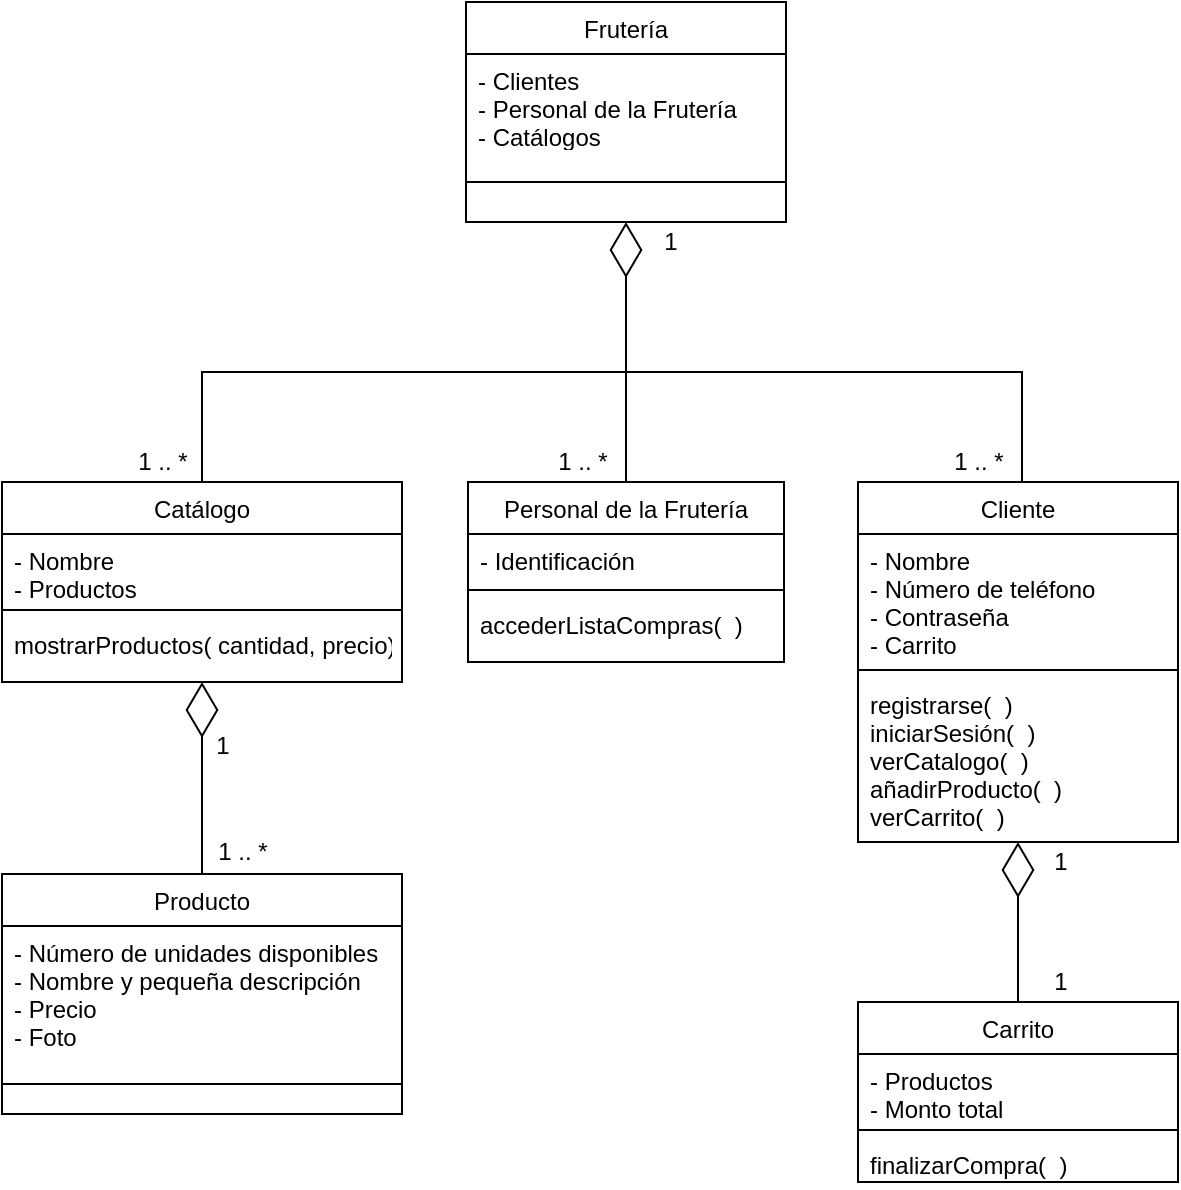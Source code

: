<mxfile version="13.7.9" type="device"><diagram id="7lWg51yctEIlrHSeILtQ" name="Página-1"><mxGraphModel dx="868" dy="504" grid="1" gridSize="10" guides="1" tooltips="1" connect="1" arrows="1" fold="1" page="1" pageScale="1" pageWidth="827" pageHeight="1169" math="0" shadow="0"><root><mxCell id="0"/><mxCell id="1" parent="0"/><mxCell id="OlrTjhwPDg6-bzb5H7AQ-36" style="edgeStyle=orthogonalEdgeStyle;rounded=0;jumpSize=12;orthogonalLoop=1;jettySize=auto;html=1;startArrow=diamondThin;startFill=0;startSize=25;sourcePerimeterSpacing=0;endArrow=none;endFill=0;endSize=2;strokeWidth=1;" edge="1" parent="1" source="OlrTjhwPDg6-bzb5H7AQ-23" target="OlrTjhwPDg6-bzb5H7AQ-32"><mxGeometry relative="1" as="geometry"/></mxCell><mxCell id="OlrTjhwPDg6-bzb5H7AQ-37" value="1" style="text;html=1;resizable=0;autosize=1;align=center;verticalAlign=middle;points=[];fillColor=none;strokeColor=none;rounded=0;" vertex="1" parent="1"><mxGeometry x="414" y="230" width="20" height="20" as="geometry"/></mxCell><mxCell id="OlrTjhwPDg6-bzb5H7AQ-38" value="1 .. *" style="text;html=1;resizable=0;autosize=1;align=center;verticalAlign=middle;points=[];fillColor=none;strokeColor=none;rounded=0;" vertex="1" parent="1"><mxGeometry x="558" y="340" width="40" height="20" as="geometry"/></mxCell><mxCell id="OlrTjhwPDg6-bzb5H7AQ-40" value="1 .. *" style="text;html=1;resizable=0;autosize=1;align=center;verticalAlign=middle;points=[];fillColor=none;strokeColor=none;rounded=0;" vertex="1" parent="1"><mxGeometry x="360" y="340" width="40" height="20" as="geometry"/></mxCell><mxCell id="OlrTjhwPDg6-bzb5H7AQ-44" style="edgeStyle=orthogonalEdgeStyle;rounded=0;jumpSize=12;orthogonalLoop=1;jettySize=auto;html=1;exitX=0.5;exitY=1;exitDx=0;exitDy=0;entryX=0.5;entryY=0;entryDx=0;entryDy=0;startArrow=diamondThin;startFill=0;startSize=25;sourcePerimeterSpacing=0;endArrow=none;endFill=0;endSize=2;strokeWidth=1;" edge="1" parent="1" source="OlrTjhwPDg6-bzb5H7AQ-5" target="OlrTjhwPDg6-bzb5H7AQ-23"><mxGeometry relative="1" as="geometry"/></mxCell><mxCell id="OlrTjhwPDg6-bzb5H7AQ-41" value="1 .. *" style="text;html=1;resizable=0;autosize=1;align=center;verticalAlign=middle;points=[];fillColor=none;strokeColor=none;rounded=0;" vertex="1" parent="1"><mxGeometry x="190" y="535" width="40" height="20" as="geometry"/></mxCell><mxCell id="OlrTjhwPDg6-bzb5H7AQ-42" value="1" style="text;html=1;resizable=0;autosize=1;align=center;verticalAlign=middle;points=[];fillColor=none;strokeColor=none;rounded=0;" vertex="1" parent="1"><mxGeometry x="190" y="482" width="20" height="20" as="geometry"/></mxCell><mxCell id="OlrTjhwPDg6-bzb5H7AQ-43" value="1 .. *" style="text;html=1;resizable=0;autosize=1;align=center;verticalAlign=middle;points=[];fillColor=none;strokeColor=none;rounded=0;" vertex="1" parent="1"><mxGeometry x="150" y="340" width="40" height="20" as="geometry"/></mxCell><mxCell id="OlrTjhwPDg6-bzb5H7AQ-47" style="edgeStyle=orthogonalEdgeStyle;rounded=0;jumpSize=12;orthogonalLoop=1;jettySize=auto;html=1;startArrow=none;startFill=0;startSize=25;sourcePerimeterSpacing=0;endArrow=none;endFill=0;endSize=2;strokeWidth=1;exitX=0.5;exitY=0;exitDx=0;exitDy=0;" edge="1" parent="1" source="OlrTjhwPDg6-bzb5H7AQ-18"><mxGeometry relative="1" as="geometry"><mxPoint x="402" y="304" as="targetPoint"/><mxPoint x="402" y="354" as="sourcePoint"/></mxGeometry></mxCell><mxCell id="OlrTjhwPDg6-bzb5H7AQ-18" value="Personal de la Frutería" style="swimlane;fontStyle=0;align=center;verticalAlign=top;childLayout=stackLayout;horizontal=1;startSize=26;horizontalStack=0;resizeParent=1;resizeParentMax=0;resizeLast=0;collapsible=1;marginBottom=0;" vertex="1" parent="1"><mxGeometry x="323" y="360" width="158" height="90" as="geometry"/></mxCell><mxCell id="OlrTjhwPDg6-bzb5H7AQ-19" value="- Identificación" style="text;strokeColor=none;fillColor=none;align=left;verticalAlign=top;spacingLeft=4;spacingRight=4;overflow=hidden;rotatable=0;points=[[0,0.5],[1,0.5]];portConstraint=eastwest;" vertex="1" parent="OlrTjhwPDg6-bzb5H7AQ-18"><mxGeometry y="26" width="158" height="24" as="geometry"/></mxCell><mxCell id="OlrTjhwPDg6-bzb5H7AQ-20" value="" style="line;strokeWidth=1;fillColor=none;align=left;verticalAlign=middle;spacingTop=-1;spacingLeft=3;spacingRight=3;rotatable=0;labelPosition=right;points=[];portConstraint=eastwest;" vertex="1" parent="OlrTjhwPDg6-bzb5H7AQ-18"><mxGeometry y="50" width="158" height="8" as="geometry"/></mxCell><mxCell id="OlrTjhwPDg6-bzb5H7AQ-21" value="accederListaCompras(  )" style="text;strokeColor=none;fillColor=none;align=left;verticalAlign=top;spacingLeft=4;spacingRight=4;overflow=hidden;rotatable=0;points=[[0,0.5],[1,0.5]];portConstraint=eastwest;" vertex="1" parent="OlrTjhwPDg6-bzb5H7AQ-18"><mxGeometry y="58" width="158" height="32" as="geometry"/></mxCell><mxCell id="OlrTjhwPDg6-bzb5H7AQ-5" value="Frutería" style="swimlane;fontStyle=0;align=center;verticalAlign=top;childLayout=stackLayout;horizontal=1;startSize=26;horizontalStack=0;resizeParent=1;resizeParentMax=0;resizeLast=0;collapsible=1;marginBottom=0;" vertex="1" parent="1"><mxGeometry x="322" y="120" width="160" height="110" as="geometry"/></mxCell><mxCell id="OlrTjhwPDg6-bzb5H7AQ-6" value="- Clientes&#10;- Personal de la Frutería&#10;- Catálogos" style="text;strokeColor=none;fillColor=none;align=left;verticalAlign=top;spacingLeft=4;spacingRight=4;overflow=hidden;rotatable=0;points=[[0,0.5],[1,0.5]];portConstraint=eastwest;" vertex="1" parent="OlrTjhwPDg6-bzb5H7AQ-5"><mxGeometry y="26" width="160" height="44" as="geometry"/></mxCell><mxCell id="OlrTjhwPDg6-bzb5H7AQ-7" value="" style="line;strokeWidth=1;fillColor=none;align=left;verticalAlign=middle;spacingTop=-1;spacingLeft=3;spacingRight=3;rotatable=0;labelPosition=right;points=[];portConstraint=eastwest;" vertex="1" parent="OlrTjhwPDg6-bzb5H7AQ-5"><mxGeometry y="70" width="160" height="40" as="geometry"/></mxCell><mxCell id="OlrTjhwPDg6-bzb5H7AQ-48" style="edgeStyle=orthogonalEdgeStyle;rounded=0;jumpSize=12;orthogonalLoop=1;jettySize=auto;html=1;startArrow=none;startFill=0;startSize=25;sourcePerimeterSpacing=0;endArrow=none;endFill=0;endSize=2;strokeWidth=1;" edge="1" parent="1"><mxGeometry relative="1" as="geometry"><mxPoint x="400" y="305" as="targetPoint"/><mxPoint x="610" y="365" as="sourcePoint"/><Array as="points"><mxPoint x="600" y="365"/><mxPoint x="600" y="305"/></Array></mxGeometry></mxCell><mxCell id="OlrTjhwPDg6-bzb5H7AQ-53" value="" style="edgeStyle=orthogonalEdgeStyle;rounded=0;jumpSize=12;orthogonalLoop=1;jettySize=auto;html=1;startArrow=diamondThin;startFill=0;startSize=25;sourcePerimeterSpacing=0;endArrow=none;endFill=0;endSize=2;strokeWidth=1;" edge="1" parent="1" source="OlrTjhwPDg6-bzb5H7AQ-13" target="OlrTjhwPDg6-bzb5H7AQ-49"><mxGeometry relative="1" as="geometry"/></mxCell><mxCell id="OlrTjhwPDg6-bzb5H7AQ-13" value="Cliente" style="swimlane;fontStyle=0;align=center;verticalAlign=top;childLayout=stackLayout;horizontal=1;startSize=26;horizontalStack=0;resizeParent=1;resizeParentMax=0;resizeLast=0;collapsible=1;marginBottom=0;" vertex="1" parent="1"><mxGeometry x="518" y="360" width="160" height="180" as="geometry"/></mxCell><mxCell id="OlrTjhwPDg6-bzb5H7AQ-14" value="- Nombre&#10;- Número de teléfono&#10;- Contraseña&#10;- Carrito" style="text;strokeColor=none;fillColor=none;align=left;verticalAlign=top;spacingLeft=4;spacingRight=4;overflow=hidden;rotatable=0;points=[[0,0.5],[1,0.5]];portConstraint=eastwest;" vertex="1" parent="OlrTjhwPDg6-bzb5H7AQ-13"><mxGeometry y="26" width="160" height="64" as="geometry"/></mxCell><mxCell id="OlrTjhwPDg6-bzb5H7AQ-15" value="" style="line;strokeWidth=1;fillColor=none;align=left;verticalAlign=middle;spacingTop=-1;spacingLeft=3;spacingRight=3;rotatable=0;labelPosition=right;points=[];portConstraint=eastwest;" vertex="1" parent="OlrTjhwPDg6-bzb5H7AQ-13"><mxGeometry y="90" width="160" height="8" as="geometry"/></mxCell><mxCell id="OlrTjhwPDg6-bzb5H7AQ-16" value="registrarse(  )&#10;iniciarSesión(  )&#10;verCatalogo(  )&#10;añadirProducto(  )&#10;verCarrito(  )" style="text;strokeColor=none;fillColor=none;align=left;verticalAlign=top;spacingLeft=4;spacingRight=4;overflow=hidden;rotatable=0;points=[[0,0.5],[1,0.5]];portConstraint=eastwest;" vertex="1" parent="OlrTjhwPDg6-bzb5H7AQ-13"><mxGeometry y="98" width="160" height="82" as="geometry"/></mxCell><mxCell id="OlrTjhwPDg6-bzb5H7AQ-23" value="Catálogo" style="swimlane;fontStyle=0;align=center;verticalAlign=top;childLayout=stackLayout;horizontal=1;startSize=26;horizontalStack=0;resizeParent=1;resizeParentMax=0;resizeLast=0;collapsible=1;marginBottom=0;" vertex="1" parent="1"><mxGeometry x="90" y="360" width="200" height="100" as="geometry"/></mxCell><mxCell id="OlrTjhwPDg6-bzb5H7AQ-24" value="- Nombre&#10;- Productos" style="text;strokeColor=none;fillColor=none;align=left;verticalAlign=top;spacingLeft=4;spacingRight=4;overflow=hidden;rotatable=0;points=[[0,0.5],[1,0.5]];portConstraint=eastwest;" vertex="1" parent="OlrTjhwPDg6-bzb5H7AQ-23"><mxGeometry y="26" width="200" height="34" as="geometry"/></mxCell><mxCell id="OlrTjhwPDg6-bzb5H7AQ-25" value="" style="line;strokeWidth=1;fillColor=none;align=left;verticalAlign=middle;spacingTop=-1;spacingLeft=3;spacingRight=3;rotatable=0;labelPosition=right;points=[];portConstraint=eastwest;" vertex="1" parent="OlrTjhwPDg6-bzb5H7AQ-23"><mxGeometry y="60" width="200" height="8" as="geometry"/></mxCell><mxCell id="OlrTjhwPDg6-bzb5H7AQ-26" value="mostrarProductos( cantidad, precio)" style="text;strokeColor=none;fillColor=none;align=left;verticalAlign=top;spacingLeft=4;spacingRight=4;overflow=hidden;rotatable=0;points=[[0,0.5],[1,0.5]];portConstraint=eastwest;" vertex="1" parent="OlrTjhwPDg6-bzb5H7AQ-23"><mxGeometry y="68" width="200" height="32" as="geometry"/></mxCell><mxCell id="OlrTjhwPDg6-bzb5H7AQ-32" value="Producto" style="swimlane;fontStyle=0;align=center;verticalAlign=top;childLayout=stackLayout;horizontal=1;startSize=26;horizontalStack=0;resizeParent=1;resizeParentMax=0;resizeLast=0;collapsible=1;marginBottom=0;" vertex="1" parent="1"><mxGeometry x="90" y="556" width="200" height="120" as="geometry"/></mxCell><mxCell id="OlrTjhwPDg6-bzb5H7AQ-33" value="- Número de unidades disponibles&#10;- Nombre y pequeña descripción&#10;- Precio&#10;- Foto" style="text;strokeColor=none;fillColor=none;align=left;verticalAlign=top;spacingLeft=4;spacingRight=4;overflow=hidden;rotatable=0;points=[[0,0.5],[1,0.5]];portConstraint=eastwest;" vertex="1" parent="OlrTjhwPDg6-bzb5H7AQ-32"><mxGeometry y="26" width="200" height="64" as="geometry"/></mxCell><mxCell id="OlrTjhwPDg6-bzb5H7AQ-34" value="" style="line;strokeWidth=1;fillColor=none;align=left;verticalAlign=middle;spacingTop=-1;spacingLeft=3;spacingRight=3;rotatable=0;labelPosition=right;points=[];portConstraint=eastwest;" vertex="1" parent="OlrTjhwPDg6-bzb5H7AQ-32"><mxGeometry y="90" width="200" height="30" as="geometry"/></mxCell><mxCell id="OlrTjhwPDg6-bzb5H7AQ-49" value="Carrito" style="swimlane;fontStyle=0;align=center;verticalAlign=top;childLayout=stackLayout;horizontal=1;startSize=26;horizontalStack=0;resizeParent=1;resizeParentMax=0;resizeLast=0;collapsible=1;marginBottom=0;" vertex="1" parent="1"><mxGeometry x="518" y="620" width="160" height="90" as="geometry"/></mxCell><mxCell id="OlrTjhwPDg6-bzb5H7AQ-50" value="- Productos&#10;- Monto total" style="text;strokeColor=none;fillColor=none;align=left;verticalAlign=top;spacingLeft=4;spacingRight=4;overflow=hidden;rotatable=0;points=[[0,0.5],[1,0.5]];portConstraint=eastwest;" vertex="1" parent="OlrTjhwPDg6-bzb5H7AQ-49"><mxGeometry y="26" width="160" height="34" as="geometry"/></mxCell><mxCell id="OlrTjhwPDg6-bzb5H7AQ-51" value="" style="line;strokeWidth=1;fillColor=none;align=left;verticalAlign=middle;spacingTop=-1;spacingLeft=3;spacingRight=3;rotatable=0;labelPosition=right;points=[];portConstraint=eastwest;" vertex="1" parent="OlrTjhwPDg6-bzb5H7AQ-49"><mxGeometry y="60" width="160" height="8" as="geometry"/></mxCell><mxCell id="OlrTjhwPDg6-bzb5H7AQ-52" value="finalizarCompra(  )" style="text;strokeColor=none;fillColor=none;align=left;verticalAlign=top;spacingLeft=4;spacingRight=4;overflow=hidden;rotatable=0;points=[[0,0.5],[1,0.5]];portConstraint=eastwest;" vertex="1" parent="OlrTjhwPDg6-bzb5H7AQ-49"><mxGeometry y="68" width="160" height="22" as="geometry"/></mxCell><mxCell id="OlrTjhwPDg6-bzb5H7AQ-54" value="1" style="text;html=1;resizable=0;autosize=1;align=center;verticalAlign=middle;points=[];fillColor=none;strokeColor=none;rounded=0;" vertex="1" parent="1"><mxGeometry x="609" y="540" width="20" height="20" as="geometry"/></mxCell><mxCell id="OlrTjhwPDg6-bzb5H7AQ-55" value="1" style="text;html=1;resizable=0;autosize=1;align=center;verticalAlign=middle;points=[];fillColor=none;strokeColor=none;rounded=0;" vertex="1" parent="1"><mxGeometry x="609" y="600" width="20" height="20" as="geometry"/></mxCell></root></mxGraphModel></diagram></mxfile>